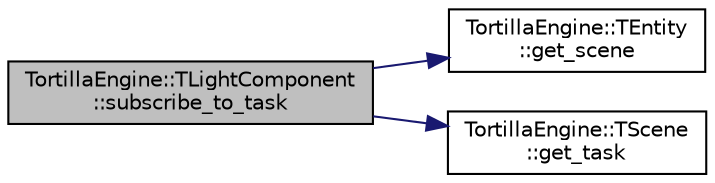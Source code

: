 digraph "TortillaEngine::TLightComponent::subscribe_to_task"
{
 // LATEX_PDF_SIZE
  edge [fontname="Helvetica",fontsize="10",labelfontname="Helvetica",labelfontsize="10"];
  node [fontname="Helvetica",fontsize="10",shape=record];
  rankdir="LR";
  Node1 [label="TortillaEngine::TLightComponent\l::subscribe_to_task",height=0.2,width=0.4,color="black", fillcolor="grey75", style="filled", fontcolor="black",tooltip="Adds the ligth to the render task."];
  Node1 -> Node2 [color="midnightblue",fontsize="10",style="solid",fontname="Helvetica"];
  Node2 [label="TortillaEngine::TEntity\l::get_scene",height=0.2,width=0.4,color="black", fillcolor="white", style="filled",URL="$class_tortilla_engine_1_1_t_entity.html#ab11af6a82768c3edc50d982342385dba",tooltip="Gets a reference of the scene this entity belongs to."];
  Node1 -> Node3 [color="midnightblue",fontsize="10",style="solid",fontname="Helvetica"];
  Node3 [label="TortillaEngine::TScene\l::get_task",height=0.2,width=0.4,color="black", fillcolor="white", style="filled",URL="$class_tortilla_engine_1_1_t_scene.html#a5b7889e610fd3203068d9782f805b306",tooltip="Gets a task by his type."];
}
